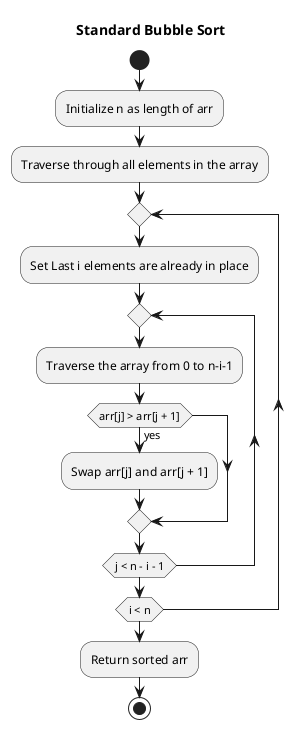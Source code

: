 @startuml

title : Standard Bubble Sort

start
:Initialize n as length of arr;
:Traverse through all elements in the array;
repeat
    :Set Last i elements are already in place;
    repeat
        :Traverse the array from 0 to n-i-1;
        if (arr[j] > arr[j + 1]) then (yes)
            :Swap arr[j] and arr[j + 1];
        endif
    repeat while (j < n - i - 1)
repeat while (i < n)
:Return sorted arr;
stop

@enduml
